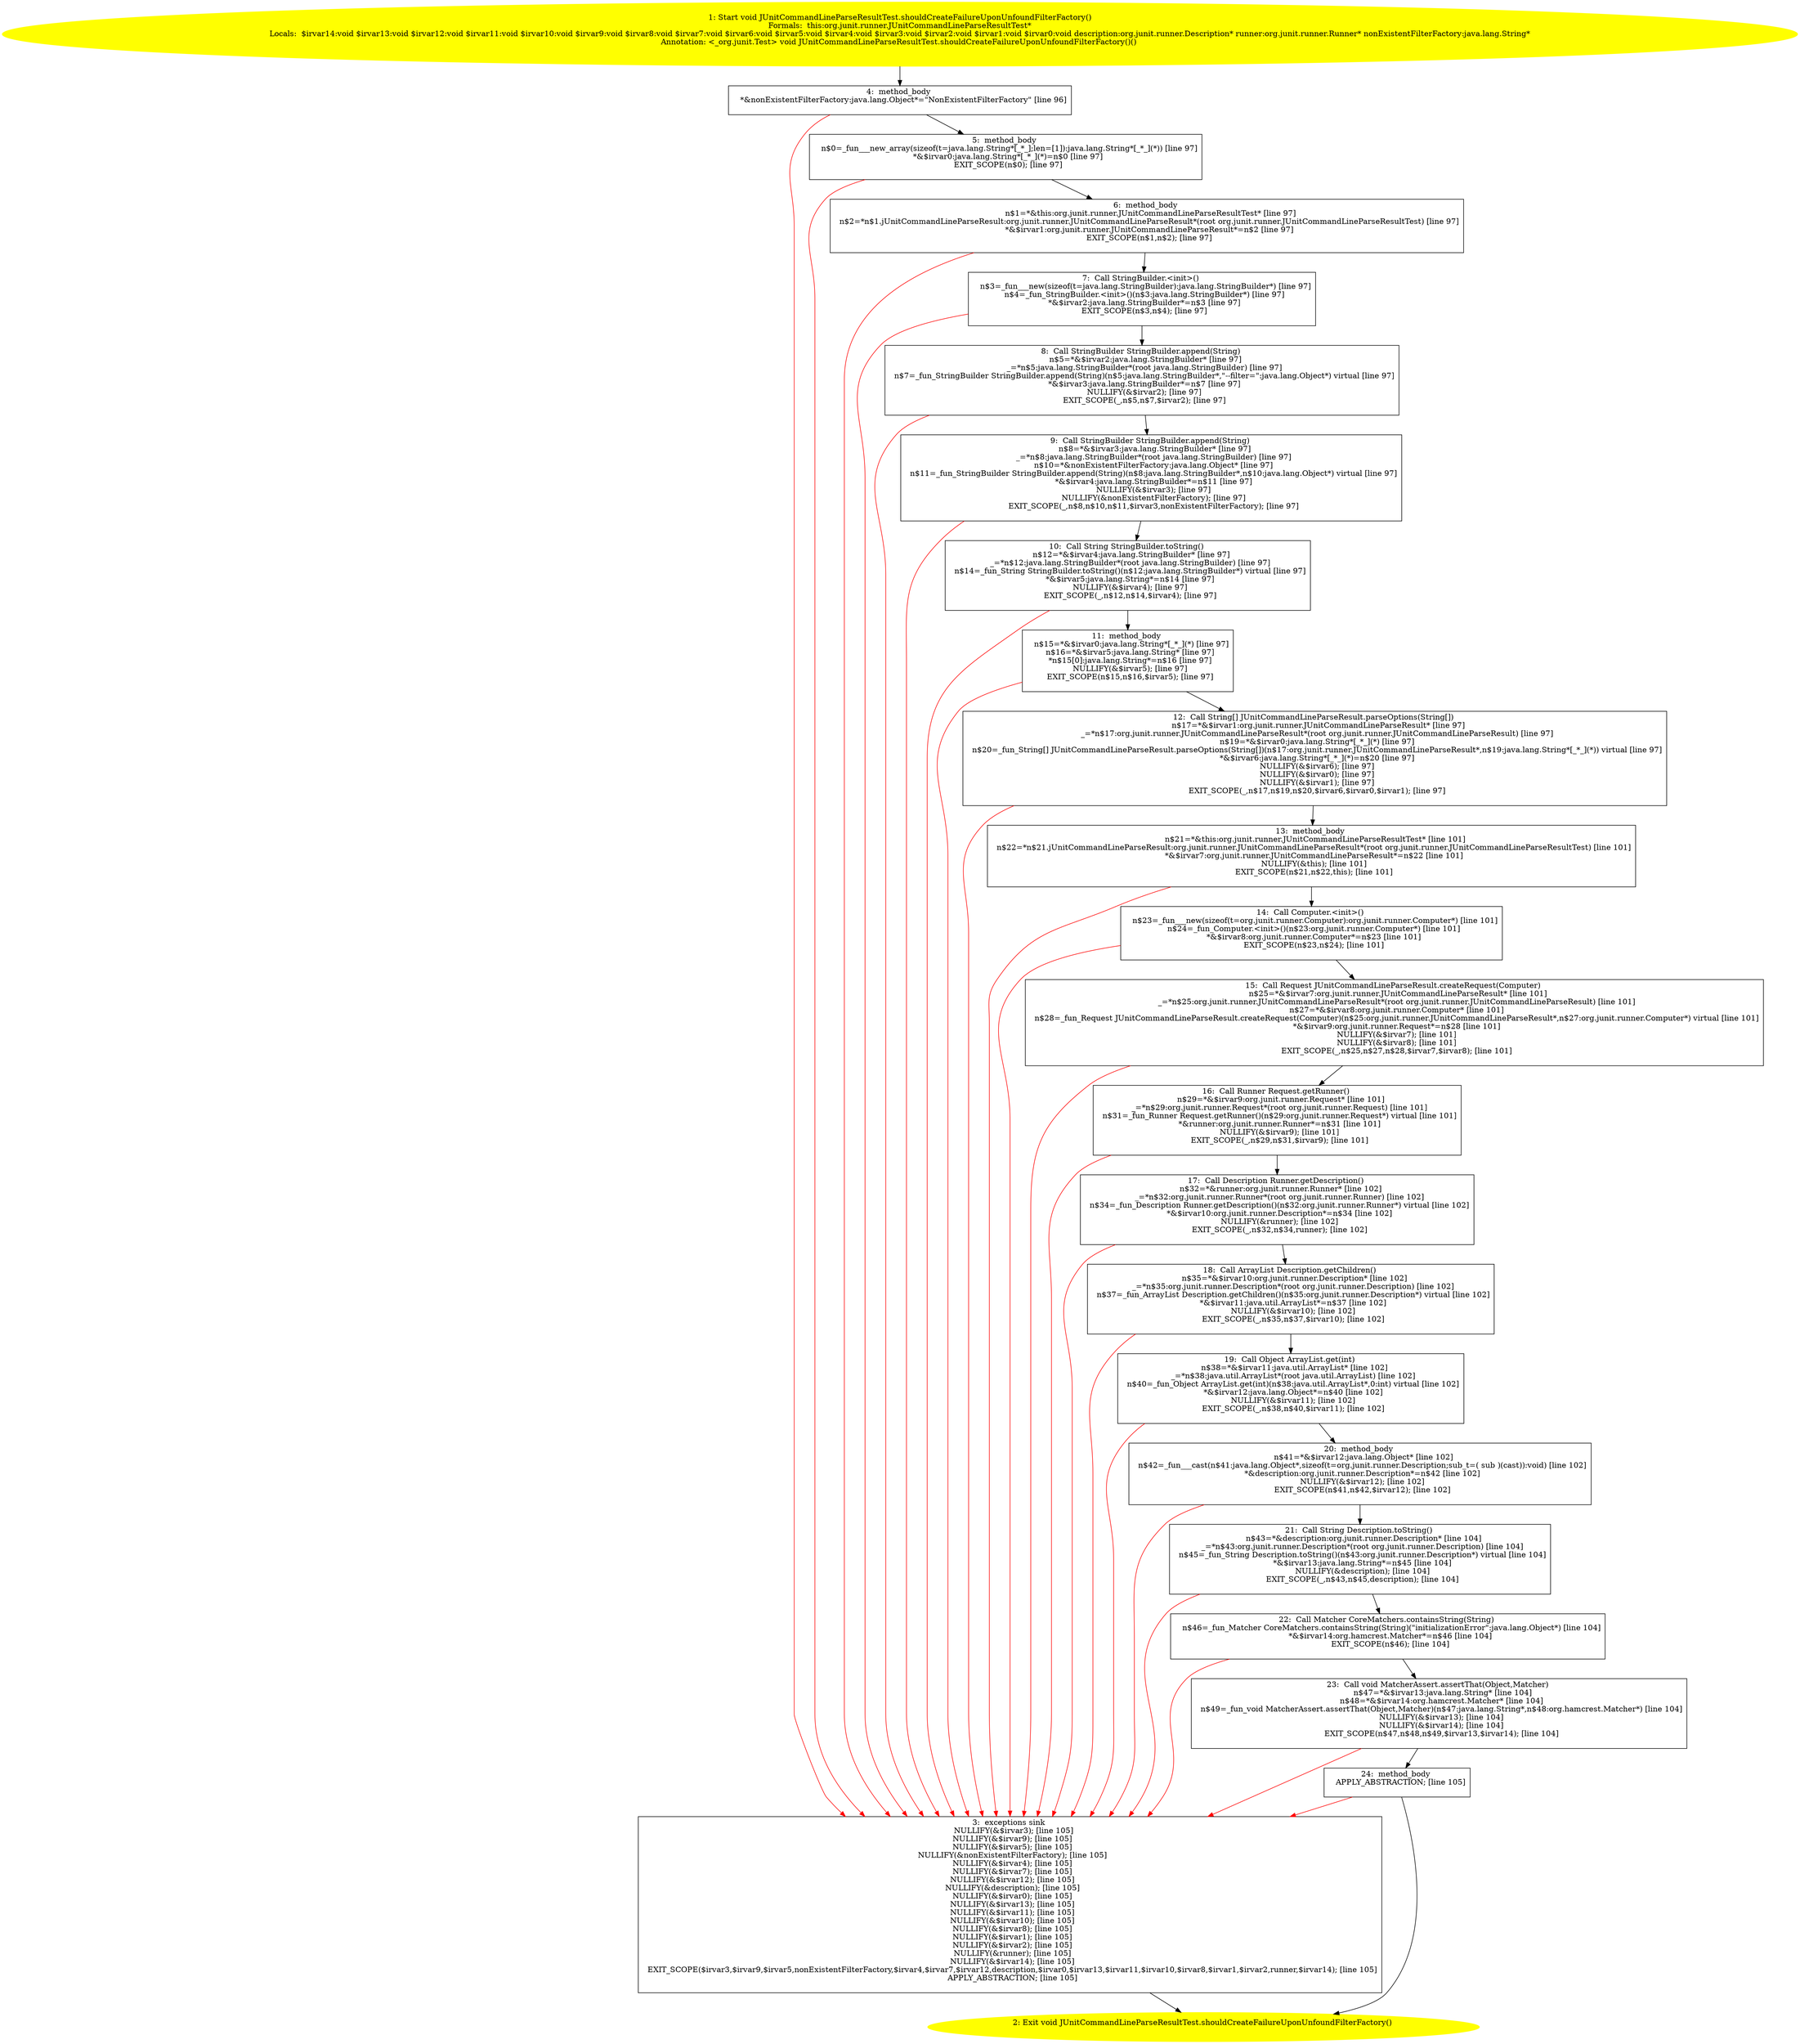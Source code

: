 /* @generated */
digraph cfg {
"org.junit.runner.JUnitCommandLineParseResultTest.shouldCreateFailureUponUnfoundFilterFactory():void.2c853bdd208ab1030d88cf869ff0e9f9_1" [label="1: Start void JUnitCommandLineParseResultTest.shouldCreateFailureUponUnfoundFilterFactory()\nFormals:  this:org.junit.runner.JUnitCommandLineParseResultTest*\nLocals:  $irvar14:void $irvar13:void $irvar12:void $irvar11:void $irvar10:void $irvar9:void $irvar8:void $irvar7:void $irvar6:void $irvar5:void $irvar4:void $irvar3:void $irvar2:void $irvar1:void $irvar0:void description:org.junit.runner.Description* runner:org.junit.runner.Runner* nonExistentFilterFactory:java.lang.String*\nAnnotation: <_org.junit.Test> void JUnitCommandLineParseResultTest.shouldCreateFailureUponUnfoundFilterFactory()() \n  " color=yellow style=filled]
	

	 "org.junit.runner.JUnitCommandLineParseResultTest.shouldCreateFailureUponUnfoundFilterFactory():void.2c853bdd208ab1030d88cf869ff0e9f9_1" -> "org.junit.runner.JUnitCommandLineParseResultTest.shouldCreateFailureUponUnfoundFilterFactory():void.2c853bdd208ab1030d88cf869ff0e9f9_4" ;
"org.junit.runner.JUnitCommandLineParseResultTest.shouldCreateFailureUponUnfoundFilterFactory():void.2c853bdd208ab1030d88cf869ff0e9f9_2" [label="2: Exit void JUnitCommandLineParseResultTest.shouldCreateFailureUponUnfoundFilterFactory() \n  " color=yellow style=filled]
	

"org.junit.runner.JUnitCommandLineParseResultTest.shouldCreateFailureUponUnfoundFilterFactory():void.2c853bdd208ab1030d88cf869ff0e9f9_3" [label="3:  exceptions sink \n   NULLIFY(&$irvar3); [line 105]\n  NULLIFY(&$irvar9); [line 105]\n  NULLIFY(&$irvar5); [line 105]\n  NULLIFY(&nonExistentFilterFactory); [line 105]\n  NULLIFY(&$irvar4); [line 105]\n  NULLIFY(&$irvar7); [line 105]\n  NULLIFY(&$irvar12); [line 105]\n  NULLIFY(&description); [line 105]\n  NULLIFY(&$irvar0); [line 105]\n  NULLIFY(&$irvar13); [line 105]\n  NULLIFY(&$irvar11); [line 105]\n  NULLIFY(&$irvar10); [line 105]\n  NULLIFY(&$irvar8); [line 105]\n  NULLIFY(&$irvar1); [line 105]\n  NULLIFY(&$irvar2); [line 105]\n  NULLIFY(&runner); [line 105]\n  NULLIFY(&$irvar14); [line 105]\n  EXIT_SCOPE($irvar3,$irvar9,$irvar5,nonExistentFilterFactory,$irvar4,$irvar7,$irvar12,description,$irvar0,$irvar13,$irvar11,$irvar10,$irvar8,$irvar1,$irvar2,runner,$irvar14); [line 105]\n  APPLY_ABSTRACTION; [line 105]\n " shape="box"]
	

	 "org.junit.runner.JUnitCommandLineParseResultTest.shouldCreateFailureUponUnfoundFilterFactory():void.2c853bdd208ab1030d88cf869ff0e9f9_3" -> "org.junit.runner.JUnitCommandLineParseResultTest.shouldCreateFailureUponUnfoundFilterFactory():void.2c853bdd208ab1030d88cf869ff0e9f9_2" ;
"org.junit.runner.JUnitCommandLineParseResultTest.shouldCreateFailureUponUnfoundFilterFactory():void.2c853bdd208ab1030d88cf869ff0e9f9_4" [label="4:  method_body \n   *&nonExistentFilterFactory:java.lang.Object*=\"NonExistentFilterFactory\" [line 96]\n " shape="box"]
	

	 "org.junit.runner.JUnitCommandLineParseResultTest.shouldCreateFailureUponUnfoundFilterFactory():void.2c853bdd208ab1030d88cf869ff0e9f9_4" -> "org.junit.runner.JUnitCommandLineParseResultTest.shouldCreateFailureUponUnfoundFilterFactory():void.2c853bdd208ab1030d88cf869ff0e9f9_5" ;
	 "org.junit.runner.JUnitCommandLineParseResultTest.shouldCreateFailureUponUnfoundFilterFactory():void.2c853bdd208ab1030d88cf869ff0e9f9_4" -> "org.junit.runner.JUnitCommandLineParseResultTest.shouldCreateFailureUponUnfoundFilterFactory():void.2c853bdd208ab1030d88cf869ff0e9f9_3" [color="red" ];
"org.junit.runner.JUnitCommandLineParseResultTest.shouldCreateFailureUponUnfoundFilterFactory():void.2c853bdd208ab1030d88cf869ff0e9f9_5" [label="5:  method_body \n   n$0=_fun___new_array(sizeof(t=java.lang.String*[_*_];len=[1]):java.lang.String*[_*_](*)) [line 97]\n  *&$irvar0:java.lang.String*[_*_](*)=n$0 [line 97]\n  EXIT_SCOPE(n$0); [line 97]\n " shape="box"]
	

	 "org.junit.runner.JUnitCommandLineParseResultTest.shouldCreateFailureUponUnfoundFilterFactory():void.2c853bdd208ab1030d88cf869ff0e9f9_5" -> "org.junit.runner.JUnitCommandLineParseResultTest.shouldCreateFailureUponUnfoundFilterFactory():void.2c853bdd208ab1030d88cf869ff0e9f9_6" ;
	 "org.junit.runner.JUnitCommandLineParseResultTest.shouldCreateFailureUponUnfoundFilterFactory():void.2c853bdd208ab1030d88cf869ff0e9f9_5" -> "org.junit.runner.JUnitCommandLineParseResultTest.shouldCreateFailureUponUnfoundFilterFactory():void.2c853bdd208ab1030d88cf869ff0e9f9_3" [color="red" ];
"org.junit.runner.JUnitCommandLineParseResultTest.shouldCreateFailureUponUnfoundFilterFactory():void.2c853bdd208ab1030d88cf869ff0e9f9_6" [label="6:  method_body \n   n$1=*&this:org.junit.runner.JUnitCommandLineParseResultTest* [line 97]\n  n$2=*n$1.jUnitCommandLineParseResult:org.junit.runner.JUnitCommandLineParseResult*(root org.junit.runner.JUnitCommandLineParseResultTest) [line 97]\n  *&$irvar1:org.junit.runner.JUnitCommandLineParseResult*=n$2 [line 97]\n  EXIT_SCOPE(n$1,n$2); [line 97]\n " shape="box"]
	

	 "org.junit.runner.JUnitCommandLineParseResultTest.shouldCreateFailureUponUnfoundFilterFactory():void.2c853bdd208ab1030d88cf869ff0e9f9_6" -> "org.junit.runner.JUnitCommandLineParseResultTest.shouldCreateFailureUponUnfoundFilterFactory():void.2c853bdd208ab1030d88cf869ff0e9f9_7" ;
	 "org.junit.runner.JUnitCommandLineParseResultTest.shouldCreateFailureUponUnfoundFilterFactory():void.2c853bdd208ab1030d88cf869ff0e9f9_6" -> "org.junit.runner.JUnitCommandLineParseResultTest.shouldCreateFailureUponUnfoundFilterFactory():void.2c853bdd208ab1030d88cf869ff0e9f9_3" [color="red" ];
"org.junit.runner.JUnitCommandLineParseResultTest.shouldCreateFailureUponUnfoundFilterFactory():void.2c853bdd208ab1030d88cf869ff0e9f9_7" [label="7:  Call StringBuilder.<init>() \n   n$3=_fun___new(sizeof(t=java.lang.StringBuilder):java.lang.StringBuilder*) [line 97]\n  n$4=_fun_StringBuilder.<init>()(n$3:java.lang.StringBuilder*) [line 97]\n  *&$irvar2:java.lang.StringBuilder*=n$3 [line 97]\n  EXIT_SCOPE(n$3,n$4); [line 97]\n " shape="box"]
	

	 "org.junit.runner.JUnitCommandLineParseResultTest.shouldCreateFailureUponUnfoundFilterFactory():void.2c853bdd208ab1030d88cf869ff0e9f9_7" -> "org.junit.runner.JUnitCommandLineParseResultTest.shouldCreateFailureUponUnfoundFilterFactory():void.2c853bdd208ab1030d88cf869ff0e9f9_8" ;
	 "org.junit.runner.JUnitCommandLineParseResultTest.shouldCreateFailureUponUnfoundFilterFactory():void.2c853bdd208ab1030d88cf869ff0e9f9_7" -> "org.junit.runner.JUnitCommandLineParseResultTest.shouldCreateFailureUponUnfoundFilterFactory():void.2c853bdd208ab1030d88cf869ff0e9f9_3" [color="red" ];
"org.junit.runner.JUnitCommandLineParseResultTest.shouldCreateFailureUponUnfoundFilterFactory():void.2c853bdd208ab1030d88cf869ff0e9f9_8" [label="8:  Call StringBuilder StringBuilder.append(String) \n   n$5=*&$irvar2:java.lang.StringBuilder* [line 97]\n  _=*n$5:java.lang.StringBuilder*(root java.lang.StringBuilder) [line 97]\n  n$7=_fun_StringBuilder StringBuilder.append(String)(n$5:java.lang.StringBuilder*,\"--filter=\":java.lang.Object*) virtual [line 97]\n  *&$irvar3:java.lang.StringBuilder*=n$7 [line 97]\n  NULLIFY(&$irvar2); [line 97]\n  EXIT_SCOPE(_,n$5,n$7,$irvar2); [line 97]\n " shape="box"]
	

	 "org.junit.runner.JUnitCommandLineParseResultTest.shouldCreateFailureUponUnfoundFilterFactory():void.2c853bdd208ab1030d88cf869ff0e9f9_8" -> "org.junit.runner.JUnitCommandLineParseResultTest.shouldCreateFailureUponUnfoundFilterFactory():void.2c853bdd208ab1030d88cf869ff0e9f9_9" ;
	 "org.junit.runner.JUnitCommandLineParseResultTest.shouldCreateFailureUponUnfoundFilterFactory():void.2c853bdd208ab1030d88cf869ff0e9f9_8" -> "org.junit.runner.JUnitCommandLineParseResultTest.shouldCreateFailureUponUnfoundFilterFactory():void.2c853bdd208ab1030d88cf869ff0e9f9_3" [color="red" ];
"org.junit.runner.JUnitCommandLineParseResultTest.shouldCreateFailureUponUnfoundFilterFactory():void.2c853bdd208ab1030d88cf869ff0e9f9_9" [label="9:  Call StringBuilder StringBuilder.append(String) \n   n$8=*&$irvar3:java.lang.StringBuilder* [line 97]\n  _=*n$8:java.lang.StringBuilder*(root java.lang.StringBuilder) [line 97]\n  n$10=*&nonExistentFilterFactory:java.lang.Object* [line 97]\n  n$11=_fun_StringBuilder StringBuilder.append(String)(n$8:java.lang.StringBuilder*,n$10:java.lang.Object*) virtual [line 97]\n  *&$irvar4:java.lang.StringBuilder*=n$11 [line 97]\n  NULLIFY(&$irvar3); [line 97]\n  NULLIFY(&nonExistentFilterFactory); [line 97]\n  EXIT_SCOPE(_,n$8,n$10,n$11,$irvar3,nonExistentFilterFactory); [line 97]\n " shape="box"]
	

	 "org.junit.runner.JUnitCommandLineParseResultTest.shouldCreateFailureUponUnfoundFilterFactory():void.2c853bdd208ab1030d88cf869ff0e9f9_9" -> "org.junit.runner.JUnitCommandLineParseResultTest.shouldCreateFailureUponUnfoundFilterFactory():void.2c853bdd208ab1030d88cf869ff0e9f9_10" ;
	 "org.junit.runner.JUnitCommandLineParseResultTest.shouldCreateFailureUponUnfoundFilterFactory():void.2c853bdd208ab1030d88cf869ff0e9f9_9" -> "org.junit.runner.JUnitCommandLineParseResultTest.shouldCreateFailureUponUnfoundFilterFactory():void.2c853bdd208ab1030d88cf869ff0e9f9_3" [color="red" ];
"org.junit.runner.JUnitCommandLineParseResultTest.shouldCreateFailureUponUnfoundFilterFactory():void.2c853bdd208ab1030d88cf869ff0e9f9_10" [label="10:  Call String StringBuilder.toString() \n   n$12=*&$irvar4:java.lang.StringBuilder* [line 97]\n  _=*n$12:java.lang.StringBuilder*(root java.lang.StringBuilder) [line 97]\n  n$14=_fun_String StringBuilder.toString()(n$12:java.lang.StringBuilder*) virtual [line 97]\n  *&$irvar5:java.lang.String*=n$14 [line 97]\n  NULLIFY(&$irvar4); [line 97]\n  EXIT_SCOPE(_,n$12,n$14,$irvar4); [line 97]\n " shape="box"]
	

	 "org.junit.runner.JUnitCommandLineParseResultTest.shouldCreateFailureUponUnfoundFilterFactory():void.2c853bdd208ab1030d88cf869ff0e9f9_10" -> "org.junit.runner.JUnitCommandLineParseResultTest.shouldCreateFailureUponUnfoundFilterFactory():void.2c853bdd208ab1030d88cf869ff0e9f9_11" ;
	 "org.junit.runner.JUnitCommandLineParseResultTest.shouldCreateFailureUponUnfoundFilterFactory():void.2c853bdd208ab1030d88cf869ff0e9f9_10" -> "org.junit.runner.JUnitCommandLineParseResultTest.shouldCreateFailureUponUnfoundFilterFactory():void.2c853bdd208ab1030d88cf869ff0e9f9_3" [color="red" ];
"org.junit.runner.JUnitCommandLineParseResultTest.shouldCreateFailureUponUnfoundFilterFactory():void.2c853bdd208ab1030d88cf869ff0e9f9_11" [label="11:  method_body \n   n$15=*&$irvar0:java.lang.String*[_*_](*) [line 97]\n  n$16=*&$irvar5:java.lang.String* [line 97]\n  *n$15[0]:java.lang.String*=n$16 [line 97]\n  NULLIFY(&$irvar5); [line 97]\n  EXIT_SCOPE(n$15,n$16,$irvar5); [line 97]\n " shape="box"]
	

	 "org.junit.runner.JUnitCommandLineParseResultTest.shouldCreateFailureUponUnfoundFilterFactory():void.2c853bdd208ab1030d88cf869ff0e9f9_11" -> "org.junit.runner.JUnitCommandLineParseResultTest.shouldCreateFailureUponUnfoundFilterFactory():void.2c853bdd208ab1030d88cf869ff0e9f9_12" ;
	 "org.junit.runner.JUnitCommandLineParseResultTest.shouldCreateFailureUponUnfoundFilterFactory():void.2c853bdd208ab1030d88cf869ff0e9f9_11" -> "org.junit.runner.JUnitCommandLineParseResultTest.shouldCreateFailureUponUnfoundFilterFactory():void.2c853bdd208ab1030d88cf869ff0e9f9_3" [color="red" ];
"org.junit.runner.JUnitCommandLineParseResultTest.shouldCreateFailureUponUnfoundFilterFactory():void.2c853bdd208ab1030d88cf869ff0e9f9_12" [label="12:  Call String[] JUnitCommandLineParseResult.parseOptions(String[]) \n   n$17=*&$irvar1:org.junit.runner.JUnitCommandLineParseResult* [line 97]\n  _=*n$17:org.junit.runner.JUnitCommandLineParseResult*(root org.junit.runner.JUnitCommandLineParseResult) [line 97]\n  n$19=*&$irvar0:java.lang.String*[_*_](*) [line 97]\n  n$20=_fun_String[] JUnitCommandLineParseResult.parseOptions(String[])(n$17:org.junit.runner.JUnitCommandLineParseResult*,n$19:java.lang.String*[_*_](*)) virtual [line 97]\n  *&$irvar6:java.lang.String*[_*_](*)=n$20 [line 97]\n  NULLIFY(&$irvar6); [line 97]\n  NULLIFY(&$irvar0); [line 97]\n  NULLIFY(&$irvar1); [line 97]\n  EXIT_SCOPE(_,n$17,n$19,n$20,$irvar6,$irvar0,$irvar1); [line 97]\n " shape="box"]
	

	 "org.junit.runner.JUnitCommandLineParseResultTest.shouldCreateFailureUponUnfoundFilterFactory():void.2c853bdd208ab1030d88cf869ff0e9f9_12" -> "org.junit.runner.JUnitCommandLineParseResultTest.shouldCreateFailureUponUnfoundFilterFactory():void.2c853bdd208ab1030d88cf869ff0e9f9_13" ;
	 "org.junit.runner.JUnitCommandLineParseResultTest.shouldCreateFailureUponUnfoundFilterFactory():void.2c853bdd208ab1030d88cf869ff0e9f9_12" -> "org.junit.runner.JUnitCommandLineParseResultTest.shouldCreateFailureUponUnfoundFilterFactory():void.2c853bdd208ab1030d88cf869ff0e9f9_3" [color="red" ];
"org.junit.runner.JUnitCommandLineParseResultTest.shouldCreateFailureUponUnfoundFilterFactory():void.2c853bdd208ab1030d88cf869ff0e9f9_13" [label="13:  method_body \n   n$21=*&this:org.junit.runner.JUnitCommandLineParseResultTest* [line 101]\n  n$22=*n$21.jUnitCommandLineParseResult:org.junit.runner.JUnitCommandLineParseResult*(root org.junit.runner.JUnitCommandLineParseResultTest) [line 101]\n  *&$irvar7:org.junit.runner.JUnitCommandLineParseResult*=n$22 [line 101]\n  NULLIFY(&this); [line 101]\n  EXIT_SCOPE(n$21,n$22,this); [line 101]\n " shape="box"]
	

	 "org.junit.runner.JUnitCommandLineParseResultTest.shouldCreateFailureUponUnfoundFilterFactory():void.2c853bdd208ab1030d88cf869ff0e9f9_13" -> "org.junit.runner.JUnitCommandLineParseResultTest.shouldCreateFailureUponUnfoundFilterFactory():void.2c853bdd208ab1030d88cf869ff0e9f9_14" ;
	 "org.junit.runner.JUnitCommandLineParseResultTest.shouldCreateFailureUponUnfoundFilterFactory():void.2c853bdd208ab1030d88cf869ff0e9f9_13" -> "org.junit.runner.JUnitCommandLineParseResultTest.shouldCreateFailureUponUnfoundFilterFactory():void.2c853bdd208ab1030d88cf869ff0e9f9_3" [color="red" ];
"org.junit.runner.JUnitCommandLineParseResultTest.shouldCreateFailureUponUnfoundFilterFactory():void.2c853bdd208ab1030d88cf869ff0e9f9_14" [label="14:  Call Computer.<init>() \n   n$23=_fun___new(sizeof(t=org.junit.runner.Computer):org.junit.runner.Computer*) [line 101]\n  n$24=_fun_Computer.<init>()(n$23:org.junit.runner.Computer*) [line 101]\n  *&$irvar8:org.junit.runner.Computer*=n$23 [line 101]\n  EXIT_SCOPE(n$23,n$24); [line 101]\n " shape="box"]
	

	 "org.junit.runner.JUnitCommandLineParseResultTest.shouldCreateFailureUponUnfoundFilterFactory():void.2c853bdd208ab1030d88cf869ff0e9f9_14" -> "org.junit.runner.JUnitCommandLineParseResultTest.shouldCreateFailureUponUnfoundFilterFactory():void.2c853bdd208ab1030d88cf869ff0e9f9_15" ;
	 "org.junit.runner.JUnitCommandLineParseResultTest.shouldCreateFailureUponUnfoundFilterFactory():void.2c853bdd208ab1030d88cf869ff0e9f9_14" -> "org.junit.runner.JUnitCommandLineParseResultTest.shouldCreateFailureUponUnfoundFilterFactory():void.2c853bdd208ab1030d88cf869ff0e9f9_3" [color="red" ];
"org.junit.runner.JUnitCommandLineParseResultTest.shouldCreateFailureUponUnfoundFilterFactory():void.2c853bdd208ab1030d88cf869ff0e9f9_15" [label="15:  Call Request JUnitCommandLineParseResult.createRequest(Computer) \n   n$25=*&$irvar7:org.junit.runner.JUnitCommandLineParseResult* [line 101]\n  _=*n$25:org.junit.runner.JUnitCommandLineParseResult*(root org.junit.runner.JUnitCommandLineParseResult) [line 101]\n  n$27=*&$irvar8:org.junit.runner.Computer* [line 101]\n  n$28=_fun_Request JUnitCommandLineParseResult.createRequest(Computer)(n$25:org.junit.runner.JUnitCommandLineParseResult*,n$27:org.junit.runner.Computer*) virtual [line 101]\n  *&$irvar9:org.junit.runner.Request*=n$28 [line 101]\n  NULLIFY(&$irvar7); [line 101]\n  NULLIFY(&$irvar8); [line 101]\n  EXIT_SCOPE(_,n$25,n$27,n$28,$irvar7,$irvar8); [line 101]\n " shape="box"]
	

	 "org.junit.runner.JUnitCommandLineParseResultTest.shouldCreateFailureUponUnfoundFilterFactory():void.2c853bdd208ab1030d88cf869ff0e9f9_15" -> "org.junit.runner.JUnitCommandLineParseResultTest.shouldCreateFailureUponUnfoundFilterFactory():void.2c853bdd208ab1030d88cf869ff0e9f9_16" ;
	 "org.junit.runner.JUnitCommandLineParseResultTest.shouldCreateFailureUponUnfoundFilterFactory():void.2c853bdd208ab1030d88cf869ff0e9f9_15" -> "org.junit.runner.JUnitCommandLineParseResultTest.shouldCreateFailureUponUnfoundFilterFactory():void.2c853bdd208ab1030d88cf869ff0e9f9_3" [color="red" ];
"org.junit.runner.JUnitCommandLineParseResultTest.shouldCreateFailureUponUnfoundFilterFactory():void.2c853bdd208ab1030d88cf869ff0e9f9_16" [label="16:  Call Runner Request.getRunner() \n   n$29=*&$irvar9:org.junit.runner.Request* [line 101]\n  _=*n$29:org.junit.runner.Request*(root org.junit.runner.Request) [line 101]\n  n$31=_fun_Runner Request.getRunner()(n$29:org.junit.runner.Request*) virtual [line 101]\n  *&runner:org.junit.runner.Runner*=n$31 [line 101]\n  NULLIFY(&$irvar9); [line 101]\n  EXIT_SCOPE(_,n$29,n$31,$irvar9); [line 101]\n " shape="box"]
	

	 "org.junit.runner.JUnitCommandLineParseResultTest.shouldCreateFailureUponUnfoundFilterFactory():void.2c853bdd208ab1030d88cf869ff0e9f9_16" -> "org.junit.runner.JUnitCommandLineParseResultTest.shouldCreateFailureUponUnfoundFilterFactory():void.2c853bdd208ab1030d88cf869ff0e9f9_17" ;
	 "org.junit.runner.JUnitCommandLineParseResultTest.shouldCreateFailureUponUnfoundFilterFactory():void.2c853bdd208ab1030d88cf869ff0e9f9_16" -> "org.junit.runner.JUnitCommandLineParseResultTest.shouldCreateFailureUponUnfoundFilterFactory():void.2c853bdd208ab1030d88cf869ff0e9f9_3" [color="red" ];
"org.junit.runner.JUnitCommandLineParseResultTest.shouldCreateFailureUponUnfoundFilterFactory():void.2c853bdd208ab1030d88cf869ff0e9f9_17" [label="17:  Call Description Runner.getDescription() \n   n$32=*&runner:org.junit.runner.Runner* [line 102]\n  _=*n$32:org.junit.runner.Runner*(root org.junit.runner.Runner) [line 102]\n  n$34=_fun_Description Runner.getDescription()(n$32:org.junit.runner.Runner*) virtual [line 102]\n  *&$irvar10:org.junit.runner.Description*=n$34 [line 102]\n  NULLIFY(&runner); [line 102]\n  EXIT_SCOPE(_,n$32,n$34,runner); [line 102]\n " shape="box"]
	

	 "org.junit.runner.JUnitCommandLineParseResultTest.shouldCreateFailureUponUnfoundFilterFactory():void.2c853bdd208ab1030d88cf869ff0e9f9_17" -> "org.junit.runner.JUnitCommandLineParseResultTest.shouldCreateFailureUponUnfoundFilterFactory():void.2c853bdd208ab1030d88cf869ff0e9f9_18" ;
	 "org.junit.runner.JUnitCommandLineParseResultTest.shouldCreateFailureUponUnfoundFilterFactory():void.2c853bdd208ab1030d88cf869ff0e9f9_17" -> "org.junit.runner.JUnitCommandLineParseResultTest.shouldCreateFailureUponUnfoundFilterFactory():void.2c853bdd208ab1030d88cf869ff0e9f9_3" [color="red" ];
"org.junit.runner.JUnitCommandLineParseResultTest.shouldCreateFailureUponUnfoundFilterFactory():void.2c853bdd208ab1030d88cf869ff0e9f9_18" [label="18:  Call ArrayList Description.getChildren() \n   n$35=*&$irvar10:org.junit.runner.Description* [line 102]\n  _=*n$35:org.junit.runner.Description*(root org.junit.runner.Description) [line 102]\n  n$37=_fun_ArrayList Description.getChildren()(n$35:org.junit.runner.Description*) virtual [line 102]\n  *&$irvar11:java.util.ArrayList*=n$37 [line 102]\n  NULLIFY(&$irvar10); [line 102]\n  EXIT_SCOPE(_,n$35,n$37,$irvar10); [line 102]\n " shape="box"]
	

	 "org.junit.runner.JUnitCommandLineParseResultTest.shouldCreateFailureUponUnfoundFilterFactory():void.2c853bdd208ab1030d88cf869ff0e9f9_18" -> "org.junit.runner.JUnitCommandLineParseResultTest.shouldCreateFailureUponUnfoundFilterFactory():void.2c853bdd208ab1030d88cf869ff0e9f9_19" ;
	 "org.junit.runner.JUnitCommandLineParseResultTest.shouldCreateFailureUponUnfoundFilterFactory():void.2c853bdd208ab1030d88cf869ff0e9f9_18" -> "org.junit.runner.JUnitCommandLineParseResultTest.shouldCreateFailureUponUnfoundFilterFactory():void.2c853bdd208ab1030d88cf869ff0e9f9_3" [color="red" ];
"org.junit.runner.JUnitCommandLineParseResultTest.shouldCreateFailureUponUnfoundFilterFactory():void.2c853bdd208ab1030d88cf869ff0e9f9_19" [label="19:  Call Object ArrayList.get(int) \n   n$38=*&$irvar11:java.util.ArrayList* [line 102]\n  _=*n$38:java.util.ArrayList*(root java.util.ArrayList) [line 102]\n  n$40=_fun_Object ArrayList.get(int)(n$38:java.util.ArrayList*,0:int) virtual [line 102]\n  *&$irvar12:java.lang.Object*=n$40 [line 102]\n  NULLIFY(&$irvar11); [line 102]\n  EXIT_SCOPE(_,n$38,n$40,$irvar11); [line 102]\n " shape="box"]
	

	 "org.junit.runner.JUnitCommandLineParseResultTest.shouldCreateFailureUponUnfoundFilterFactory():void.2c853bdd208ab1030d88cf869ff0e9f9_19" -> "org.junit.runner.JUnitCommandLineParseResultTest.shouldCreateFailureUponUnfoundFilterFactory():void.2c853bdd208ab1030d88cf869ff0e9f9_20" ;
	 "org.junit.runner.JUnitCommandLineParseResultTest.shouldCreateFailureUponUnfoundFilterFactory():void.2c853bdd208ab1030d88cf869ff0e9f9_19" -> "org.junit.runner.JUnitCommandLineParseResultTest.shouldCreateFailureUponUnfoundFilterFactory():void.2c853bdd208ab1030d88cf869ff0e9f9_3" [color="red" ];
"org.junit.runner.JUnitCommandLineParseResultTest.shouldCreateFailureUponUnfoundFilterFactory():void.2c853bdd208ab1030d88cf869ff0e9f9_20" [label="20:  method_body \n   n$41=*&$irvar12:java.lang.Object* [line 102]\n  n$42=_fun___cast(n$41:java.lang.Object*,sizeof(t=org.junit.runner.Description;sub_t=( sub )(cast)):void) [line 102]\n  *&description:org.junit.runner.Description*=n$42 [line 102]\n  NULLIFY(&$irvar12); [line 102]\n  EXIT_SCOPE(n$41,n$42,$irvar12); [line 102]\n " shape="box"]
	

	 "org.junit.runner.JUnitCommandLineParseResultTest.shouldCreateFailureUponUnfoundFilterFactory():void.2c853bdd208ab1030d88cf869ff0e9f9_20" -> "org.junit.runner.JUnitCommandLineParseResultTest.shouldCreateFailureUponUnfoundFilterFactory():void.2c853bdd208ab1030d88cf869ff0e9f9_21" ;
	 "org.junit.runner.JUnitCommandLineParseResultTest.shouldCreateFailureUponUnfoundFilterFactory():void.2c853bdd208ab1030d88cf869ff0e9f9_20" -> "org.junit.runner.JUnitCommandLineParseResultTest.shouldCreateFailureUponUnfoundFilterFactory():void.2c853bdd208ab1030d88cf869ff0e9f9_3" [color="red" ];
"org.junit.runner.JUnitCommandLineParseResultTest.shouldCreateFailureUponUnfoundFilterFactory():void.2c853bdd208ab1030d88cf869ff0e9f9_21" [label="21:  Call String Description.toString() \n   n$43=*&description:org.junit.runner.Description* [line 104]\n  _=*n$43:org.junit.runner.Description*(root org.junit.runner.Description) [line 104]\n  n$45=_fun_String Description.toString()(n$43:org.junit.runner.Description*) virtual [line 104]\n  *&$irvar13:java.lang.String*=n$45 [line 104]\n  NULLIFY(&description); [line 104]\n  EXIT_SCOPE(_,n$43,n$45,description); [line 104]\n " shape="box"]
	

	 "org.junit.runner.JUnitCommandLineParseResultTest.shouldCreateFailureUponUnfoundFilterFactory():void.2c853bdd208ab1030d88cf869ff0e9f9_21" -> "org.junit.runner.JUnitCommandLineParseResultTest.shouldCreateFailureUponUnfoundFilterFactory():void.2c853bdd208ab1030d88cf869ff0e9f9_22" ;
	 "org.junit.runner.JUnitCommandLineParseResultTest.shouldCreateFailureUponUnfoundFilterFactory():void.2c853bdd208ab1030d88cf869ff0e9f9_21" -> "org.junit.runner.JUnitCommandLineParseResultTest.shouldCreateFailureUponUnfoundFilterFactory():void.2c853bdd208ab1030d88cf869ff0e9f9_3" [color="red" ];
"org.junit.runner.JUnitCommandLineParseResultTest.shouldCreateFailureUponUnfoundFilterFactory():void.2c853bdd208ab1030d88cf869ff0e9f9_22" [label="22:  Call Matcher CoreMatchers.containsString(String) \n   n$46=_fun_Matcher CoreMatchers.containsString(String)(\"initializationError\":java.lang.Object*) [line 104]\n  *&$irvar14:org.hamcrest.Matcher*=n$46 [line 104]\n  EXIT_SCOPE(n$46); [line 104]\n " shape="box"]
	

	 "org.junit.runner.JUnitCommandLineParseResultTest.shouldCreateFailureUponUnfoundFilterFactory():void.2c853bdd208ab1030d88cf869ff0e9f9_22" -> "org.junit.runner.JUnitCommandLineParseResultTest.shouldCreateFailureUponUnfoundFilterFactory():void.2c853bdd208ab1030d88cf869ff0e9f9_23" ;
	 "org.junit.runner.JUnitCommandLineParseResultTest.shouldCreateFailureUponUnfoundFilterFactory():void.2c853bdd208ab1030d88cf869ff0e9f9_22" -> "org.junit.runner.JUnitCommandLineParseResultTest.shouldCreateFailureUponUnfoundFilterFactory():void.2c853bdd208ab1030d88cf869ff0e9f9_3" [color="red" ];
"org.junit.runner.JUnitCommandLineParseResultTest.shouldCreateFailureUponUnfoundFilterFactory():void.2c853bdd208ab1030d88cf869ff0e9f9_23" [label="23:  Call void MatcherAssert.assertThat(Object,Matcher) \n   n$47=*&$irvar13:java.lang.String* [line 104]\n  n$48=*&$irvar14:org.hamcrest.Matcher* [line 104]\n  n$49=_fun_void MatcherAssert.assertThat(Object,Matcher)(n$47:java.lang.String*,n$48:org.hamcrest.Matcher*) [line 104]\n  NULLIFY(&$irvar13); [line 104]\n  NULLIFY(&$irvar14); [line 104]\n  EXIT_SCOPE(n$47,n$48,n$49,$irvar13,$irvar14); [line 104]\n " shape="box"]
	

	 "org.junit.runner.JUnitCommandLineParseResultTest.shouldCreateFailureUponUnfoundFilterFactory():void.2c853bdd208ab1030d88cf869ff0e9f9_23" -> "org.junit.runner.JUnitCommandLineParseResultTest.shouldCreateFailureUponUnfoundFilterFactory():void.2c853bdd208ab1030d88cf869ff0e9f9_24" ;
	 "org.junit.runner.JUnitCommandLineParseResultTest.shouldCreateFailureUponUnfoundFilterFactory():void.2c853bdd208ab1030d88cf869ff0e9f9_23" -> "org.junit.runner.JUnitCommandLineParseResultTest.shouldCreateFailureUponUnfoundFilterFactory():void.2c853bdd208ab1030d88cf869ff0e9f9_3" [color="red" ];
"org.junit.runner.JUnitCommandLineParseResultTest.shouldCreateFailureUponUnfoundFilterFactory():void.2c853bdd208ab1030d88cf869ff0e9f9_24" [label="24:  method_body \n   APPLY_ABSTRACTION; [line 105]\n " shape="box"]
	

	 "org.junit.runner.JUnitCommandLineParseResultTest.shouldCreateFailureUponUnfoundFilterFactory():void.2c853bdd208ab1030d88cf869ff0e9f9_24" -> "org.junit.runner.JUnitCommandLineParseResultTest.shouldCreateFailureUponUnfoundFilterFactory():void.2c853bdd208ab1030d88cf869ff0e9f9_2" ;
	 "org.junit.runner.JUnitCommandLineParseResultTest.shouldCreateFailureUponUnfoundFilterFactory():void.2c853bdd208ab1030d88cf869ff0e9f9_24" -> "org.junit.runner.JUnitCommandLineParseResultTest.shouldCreateFailureUponUnfoundFilterFactory():void.2c853bdd208ab1030d88cf869ff0e9f9_3" [color="red" ];
}
